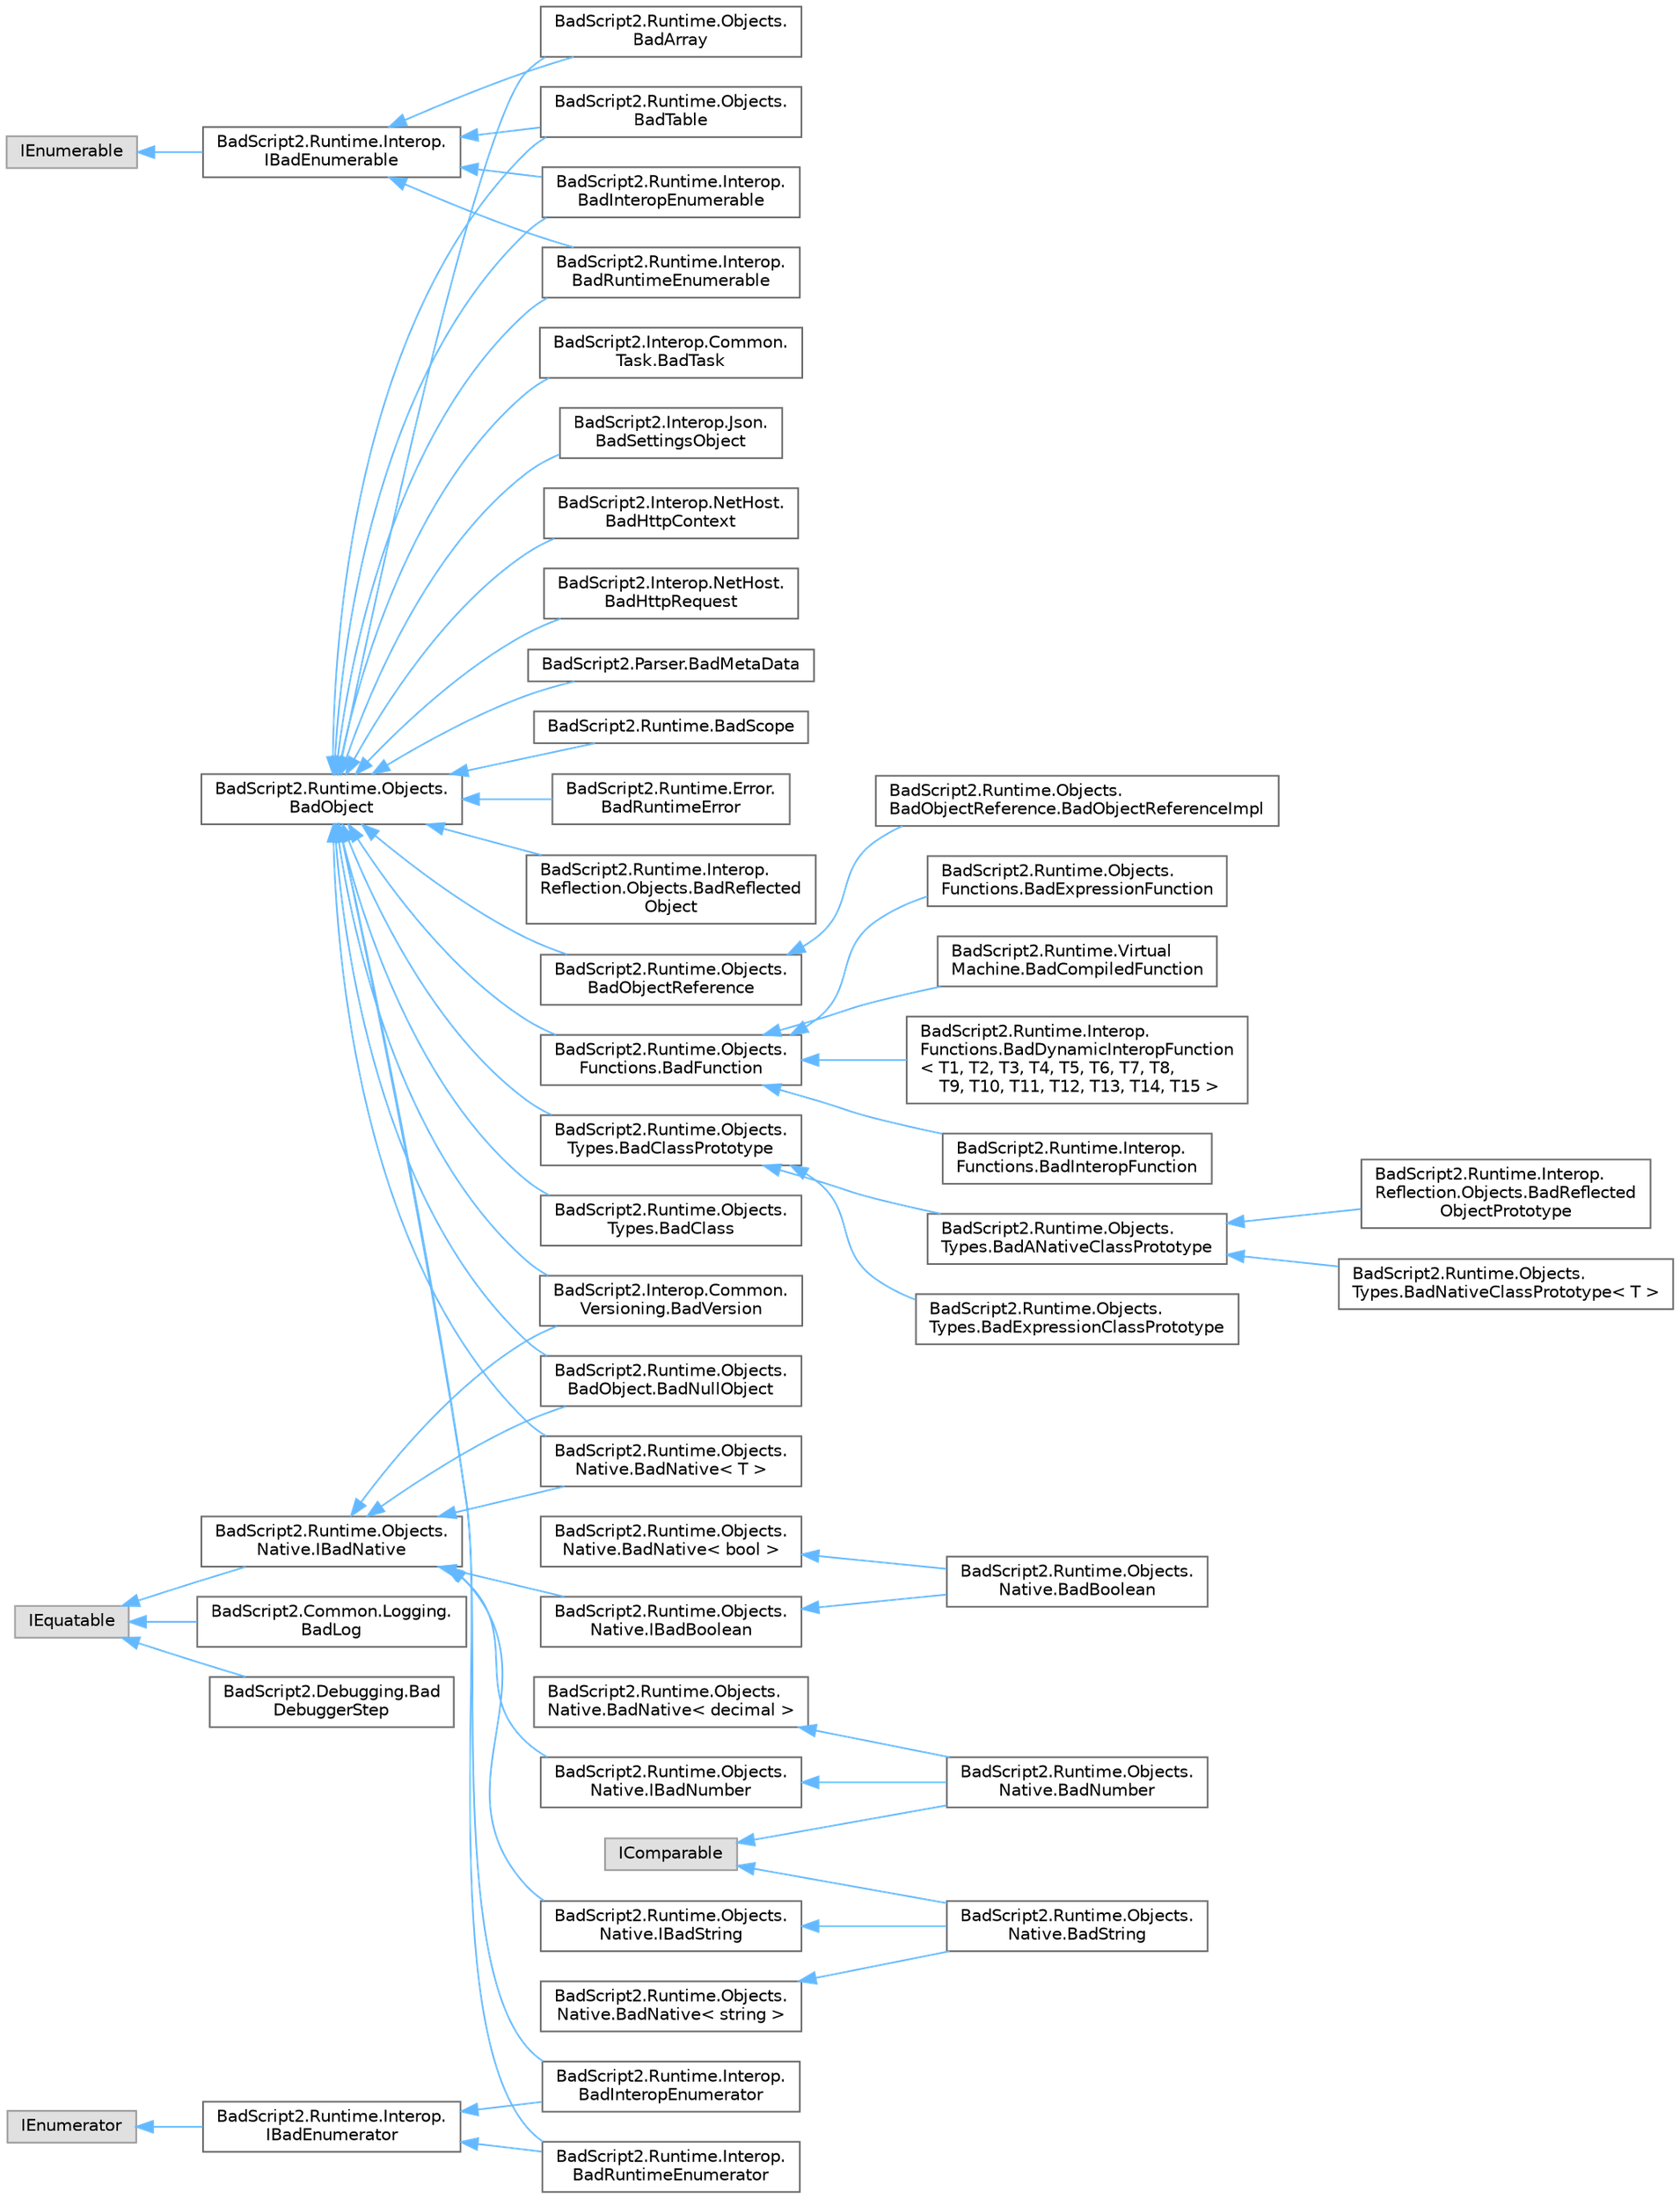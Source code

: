 digraph "Graphical Class Hierarchy"
{
 // LATEX_PDF_SIZE
  bgcolor="transparent";
  edge [fontname=Helvetica,fontsize=10,labelfontname=Helvetica,labelfontsize=10];
  node [fontname=Helvetica,fontsize=10,shape=box,height=0.2,width=0.4];
  rankdir="LR";
  Node0 [id="Node000000",label="BadScript2.Runtime.Objects.\lNative.BadNative\< bool \>",height=0.2,width=0.4,color="grey40", fillcolor="white", style="filled",URL="$class_bad_script2_1_1_runtime_1_1_objects_1_1_native_1_1_bad_native.html",tooltip=" "];
  Node0 -> Node1 [id="edge191_Node000000_Node000001",dir="back",color="steelblue1",style="solid",tooltip=" "];
  Node1 [id="Node000001",label="BadScript2.Runtime.Objects.\lNative.BadBoolean",height=0.2,width=0.4,color="grey40", fillcolor="white", style="filled",URL="$class_bad_script2_1_1_runtime_1_1_objects_1_1_native_1_1_bad_boolean.html",tooltip="Implements a Native Boolean."];
  Node41 [id="Node000041",label="BadScript2.Runtime.Objects.\lNative.BadNative\< decimal \>",height=0.2,width=0.4,color="grey40", fillcolor="white", style="filled",URL="$class_bad_script2_1_1_runtime_1_1_objects_1_1_native_1_1_bad_native.html",tooltip=" "];
  Node41 -> Node40 [id="edge192_Node000041_Node000040",dir="back",color="steelblue1",style="solid",tooltip=" "];
  Node40 [id="Node000040",label="BadScript2.Runtime.Objects.\lNative.BadNumber",height=0.2,width=0.4,color="grey40", fillcolor="white", style="filled",URL="$class_bad_script2_1_1_runtime_1_1_objects_1_1_native_1_1_bad_number.html",tooltip="Implements a Native Number."];
  Node44 [id="Node000044",label="BadScript2.Runtime.Objects.\lNative.BadNative\< string \>",height=0.2,width=0.4,color="grey40", fillcolor="white", style="filled",URL="$class_bad_script2_1_1_runtime_1_1_objects_1_1_native_1_1_bad_native.html",tooltip=" "];
  Node44 -> Node43 [id="edge193_Node000044_Node000043",dir="back",color="steelblue1",style="solid",tooltip=" "];
  Node43 [id="Node000043",label="BadScript2.Runtime.Objects.\lNative.BadString",height=0.2,width=0.4,color="grey40", fillcolor="white", style="filled",URL="$class_bad_script2_1_1_runtime_1_1_objects_1_1_native_1_1_bad_string.html",tooltip="Implements a Native String."];
  Node5 [id="Node000005",label="BadScript2.Runtime.Objects.\lBadObject",height=0.2,width=0.4,color="grey40", fillcolor="white", style="filled",URL="$class_bad_script2_1_1_runtime_1_1_objects_1_1_bad_object.html",tooltip=" "];
  Node5 -> Node6 [id="edge194_Node000005_Node000006",dir="back",color="steelblue1",style="solid",tooltip=" "];
  Node6 [id="Node000006",label="BadScript2.Interop.Common.\lTask.BadTask",height=0.2,width=0.4,color="grey40", fillcolor="white", style="filled",URL="$class_bad_script2_1_1_interop_1_1_common_1_1_task_1_1_bad_task.html",tooltip="Implements a Task Object."];
  Node5 -> Node4 [id="edge195_Node000005_Node000004",dir="back",color="steelblue1",style="solid",tooltip=" "];
  Node4 [id="Node000004",label="BadScript2.Interop.Common.\lVersioning.BadVersion",height=0.2,width=0.4,color="grey40", fillcolor="white", style="filled",URL="$class_bad_script2_1_1_interop_1_1_common_1_1_versioning_1_1_bad_version.html",tooltip="Implements a Version Object."];
  Node5 -> Node7 [id="edge196_Node000005_Node000007",dir="back",color="steelblue1",style="solid",tooltip=" "];
  Node7 [id="Node000007",label="BadScript2.Interop.Json.\lBadSettingsObject",height=0.2,width=0.4,color="grey40", fillcolor="white", style="filled",URL="$class_bad_script2_1_1_interop_1_1_json_1_1_bad_settings_object.html",tooltip="Implements a Settings Object Wrapper."];
  Node5 -> Node8 [id="edge197_Node000005_Node000008",dir="back",color="steelblue1",style="solid",tooltip=" "];
  Node8 [id="Node000008",label="BadScript2.Interop.NetHost.\lBadHttpContext",height=0.2,width=0.4,color="grey40", fillcolor="white", style="filled",URL="$class_bad_script2_1_1_interop_1_1_net_host_1_1_bad_http_context.html",tooltip=" "];
  Node5 -> Node9 [id="edge198_Node000005_Node000009",dir="back",color="steelblue1",style="solid",tooltip=" "];
  Node9 [id="Node000009",label="BadScript2.Interop.NetHost.\lBadHttpRequest",height=0.2,width=0.4,color="grey40", fillcolor="white", style="filled",URL="$class_bad_script2_1_1_interop_1_1_net_host_1_1_bad_http_request.html",tooltip=" "];
  Node5 -> Node10 [id="edge199_Node000005_Node000010",dir="back",color="steelblue1",style="solid",tooltip=" "];
  Node10 [id="Node000010",label="BadScript2.Parser.BadMetaData",height=0.2,width=0.4,color="grey40", fillcolor="white", style="filled",URL="$class_bad_script2_1_1_parser_1_1_bad_meta_data.html",tooltip=" "];
  Node5 -> Node11 [id="edge200_Node000005_Node000011",dir="back",color="steelblue1",style="solid",tooltip=" "];
  Node11 [id="Node000011",label="BadScript2.Runtime.BadScope",height=0.2,width=0.4,color="grey40", fillcolor="white", style="filled",URL="$class_bad_script2_1_1_runtime_1_1_bad_scope.html",tooltip="Implements the Scope for the Script Engine."];
  Node5 -> Node12 [id="edge201_Node000005_Node000012",dir="back",color="steelblue1",style="solid",tooltip=" "];
  Node12 [id="Node000012",label="BadScript2.Runtime.Error.\lBadRuntimeError",height=0.2,width=0.4,color="grey40", fillcolor="white", style="filled",URL="$class_bad_script2_1_1_runtime_1_1_error_1_1_bad_runtime_error.html",tooltip="Implements the Error Object Type."];
  Node5 -> Node13 [id="edge202_Node000005_Node000013",dir="back",color="steelblue1",style="solid",tooltip=" "];
  Node13 [id="Node000013",label="BadScript2.Runtime.Interop.\lBadInteropEnumerable",height=0.2,width=0.4,color="grey40", fillcolor="white", style="filled",URL="$class_bad_script2_1_1_runtime_1_1_interop_1_1_bad_interop_enumerable.html",tooltip=" "];
  Node5 -> Node19 [id="edge203_Node000005_Node000019",dir="back",color="steelblue1",style="solid",tooltip=" "];
  Node19 [id="Node000019",label="BadScript2.Runtime.Interop.\lBadInteropEnumerator",height=0.2,width=0.4,color="grey40", fillcolor="white", style="filled",URL="$class_bad_script2_1_1_runtime_1_1_interop_1_1_bad_interop_enumerator.html",tooltip="Implements a simple wrapper for C# IEnumerators to be used in BS2."];
  Node5 -> Node15 [id="edge204_Node000005_Node000015",dir="back",color="steelblue1",style="solid",tooltip=" "];
  Node15 [id="Node000015",label="BadScript2.Runtime.Interop.\lBadRuntimeEnumerable",height=0.2,width=0.4,color="grey40", fillcolor="white", style="filled",URL="$class_bad_script2_1_1_runtime_1_1_interop_1_1_bad_runtime_enumerable.html",tooltip=" "];
  Node5 -> Node21 [id="edge205_Node000005_Node000021",dir="back",color="steelblue1",style="solid",tooltip=" "];
  Node21 [id="Node000021",label="BadScript2.Runtime.Interop.\lBadRuntimeEnumerator",height=0.2,width=0.4,color="grey40", fillcolor="white", style="filled",URL="$class_bad_script2_1_1_runtime_1_1_interop_1_1_bad_runtime_enumerator.html",tooltip=" "];
  Node5 -> Node23 [id="edge206_Node000005_Node000023",dir="back",color="steelblue1",style="solid",tooltip=" "];
  Node23 [id="Node000023",label="BadScript2.Runtime.Interop.\lReflection.Objects.BadReflected\lObject",height=0.2,width=0.4,color="grey40", fillcolor="white", style="filled",URL="$class_bad_script2_1_1_runtime_1_1_interop_1_1_reflection_1_1_objects_1_1_bad_reflected_object.html",tooltip=" "];
  Node5 -> Node16 [id="edge207_Node000005_Node000016",dir="back",color="steelblue1",style="solid",tooltip=" "];
  Node16 [id="Node000016",label="BadScript2.Runtime.Objects.\lBadArray",height=0.2,width=0.4,color="grey40", fillcolor="white", style="filled",URL="$class_bad_script2_1_1_runtime_1_1_objects_1_1_bad_array.html",tooltip="Implements a Dynamic List/Array for the BadScript Language."];
  Node5 -> Node24 [id="edge208_Node000005_Node000024",dir="back",color="steelblue1",style="solid",tooltip=" "];
  Node24 [id="Node000024",label="BadScript2.Runtime.Objects.\lBadObject.BadNullObject",height=0.2,width=0.4,color="grey40", fillcolor="white", style="filled",URL="$class_bad_script2_1_1_runtime_1_1_objects_1_1_bad_object_1_1_bad_null_object.html",tooltip="Implementation for the null-value."];
  Node5 -> Node25 [id="edge209_Node000005_Node000025",dir="back",color="steelblue1",style="solid",tooltip=" "];
  Node25 [id="Node000025",label="BadScript2.Runtime.Objects.\lBadObjectReference",height=0.2,width=0.4,color="grey40", fillcolor="white", style="filled",URL="$class_bad_script2_1_1_runtime_1_1_objects_1_1_bad_object_reference.html",tooltip="Implements the base functionality for a BadScript Reference."];
  Node25 -> Node26 [id="edge210_Node000025_Node000026",dir="back",color="steelblue1",style="solid",tooltip=" "];
  Node26 [id="Node000026",label="BadScript2.Runtime.Objects.\lBadObjectReference.BadObjectReferenceImpl",height=0.2,width=0.4,color="grey40", fillcolor="white", style="filled",URL="$class_bad_script2_1_1_runtime_1_1_objects_1_1_bad_object_reference_1_1_bad_object_reference_impl.html",tooltip="Implements a Reference Object."];
  Node5 -> Node17 [id="edge211_Node000005_Node000017",dir="back",color="steelblue1",style="solid",tooltip=" "];
  Node17 [id="Node000017",label="BadScript2.Runtime.Objects.\lBadTable",height=0.2,width=0.4,color="grey40", fillcolor="white", style="filled",URL="$class_bad_script2_1_1_runtime_1_1_objects_1_1_bad_table.html",tooltip="Implements a Table Structure for the BadScript Language."];
  Node5 -> Node27 [id="edge212_Node000005_Node000027",dir="back",color="steelblue1",style="solid",tooltip=" "];
  Node27 [id="Node000027",label="BadScript2.Runtime.Objects.\lFunctions.BadFunction",height=0.2,width=0.4,color="grey40", fillcolor="white", style="filled",URL="$class_bad_script2_1_1_runtime_1_1_objects_1_1_functions_1_1_bad_function.html",tooltip="Implements a function that can be called from the script."];
  Node27 -> Node28 [id="edge213_Node000027_Node000028",dir="back",color="steelblue1",style="solid",tooltip=" "];
  Node28 [id="Node000028",label="BadScript2.Runtime.Interop.\lFunctions.BadDynamicInteropFunction\l\< T1, T2, T3, T4, T5, T6, T7, T8,\l T9, T10, T11, T12, T13, T14, T15 \>",height=0.2,width=0.4,color="grey40", fillcolor="white", style="filled",URL="$class_bad_script2_1_1_runtime_1_1_interop_1_1_functions_1_1_bad_dynamic_interop_function.html",tooltip=" "];
  Node27 -> Node29 [id="edge214_Node000027_Node000029",dir="back",color="steelblue1",style="solid",tooltip=" "];
  Node29 [id="Node000029",label="BadScript2.Runtime.Interop.\lFunctions.BadInteropFunction",height=0.2,width=0.4,color="grey40", fillcolor="white", style="filled",URL="$class_bad_script2_1_1_runtime_1_1_interop_1_1_functions_1_1_bad_interop_function.html",tooltip=" "];
  Node27 -> Node30 [id="edge215_Node000027_Node000030",dir="back",color="steelblue1",style="solid",tooltip=" "];
  Node30 [id="Node000030",label="BadScript2.Runtime.Objects.\lFunctions.BadExpressionFunction",height=0.2,width=0.4,color="grey40", fillcolor="white", style="filled",URL="$class_bad_script2_1_1_runtime_1_1_objects_1_1_functions_1_1_bad_expression_function.html",tooltip="The Expression Function Implementation used if a function gets defined in the Source Code."];
  Node27 -> Node31 [id="edge216_Node000027_Node000031",dir="back",color="steelblue1",style="solid",tooltip=" "];
  Node31 [id="Node000031",label="BadScript2.Runtime.Virtual\lMachine.BadCompiledFunction",height=0.2,width=0.4,color="grey40", fillcolor="white", style="filled",URL="$class_bad_script2_1_1_runtime_1_1_virtual_machine_1_1_bad_compiled_function.html",tooltip=" "];
  Node5 -> Node32 [id="edge217_Node000005_Node000032",dir="back",color="steelblue1",style="solid",tooltip=" "];
  Node32 [id="Node000032",label="BadScript2.Runtime.Objects.\lNative.BadNative\< T \>",height=0.2,width=0.4,color="grey40", fillcolor="white", style="filled",URL="$class_bad_script2_1_1_runtime_1_1_objects_1_1_native_1_1_bad_native.html",tooltip="Implements a Native Type."];
  Node5 -> Node33 [id="edge218_Node000005_Node000033",dir="back",color="steelblue1",style="solid",tooltip=" "];
  Node33 [id="Node000033",label="BadScript2.Runtime.Objects.\lTypes.BadClass",height=0.2,width=0.4,color="grey40", fillcolor="white", style="filled",URL="$class_bad_script2_1_1_runtime_1_1_objects_1_1_types_1_1_bad_class.html",tooltip="Implements a Type Instance in the BadScript Language."];
  Node5 -> Node34 [id="edge219_Node000005_Node000034",dir="back",color="steelblue1",style="solid",tooltip=" "];
  Node34 [id="Node000034",label="BadScript2.Runtime.Objects.\lTypes.BadClassPrototype",height=0.2,width=0.4,color="grey40", fillcolor="white", style="filled",URL="$class_bad_script2_1_1_runtime_1_1_objects_1_1_types_1_1_bad_class_prototype.html",tooltip="Implements a Class Prototype for the BadScript Language."];
  Node34 -> Node35 [id="edge220_Node000034_Node000035",dir="back",color="steelblue1",style="solid",tooltip=" "];
  Node35 [id="Node000035",label="BadScript2.Runtime.Objects.\lTypes.BadANativeClassPrototype",height=0.2,width=0.4,color="grey40", fillcolor="white", style="filled",URL="$class_bad_script2_1_1_runtime_1_1_objects_1_1_types_1_1_bad_a_native_class_prototype.html",tooltip="Implements a Native Class Prototype."];
  Node35 -> Node36 [id="edge221_Node000035_Node000036",dir="back",color="steelblue1",style="solid",tooltip=" "];
  Node36 [id="Node000036",label="BadScript2.Runtime.Interop.\lReflection.Objects.BadReflected\lObjectPrototype",height=0.2,width=0.4,color="grey40", fillcolor="white", style="filled",URL="$class_bad_script2_1_1_runtime_1_1_interop_1_1_reflection_1_1_objects_1_1_bad_reflected_object_prototype.html",tooltip=" "];
  Node35 -> Node37 [id="edge222_Node000035_Node000037",dir="back",color="steelblue1",style="solid",tooltip=" "];
  Node37 [id="Node000037",label="BadScript2.Runtime.Objects.\lTypes.BadNativeClassPrototype\< T \>",height=0.2,width=0.4,color="grey40", fillcolor="white", style="filled",URL="$class_bad_script2_1_1_runtime_1_1_objects_1_1_types_1_1_bad_native_class_prototype.html",tooltip="Implements a Native Class Prototype."];
  Node34 -> Node38 [id="edge223_Node000034_Node000038",dir="back",color="steelblue1",style="solid",tooltip=" "];
  Node38 [id="Node000038",label="BadScript2.Runtime.Objects.\lTypes.BadExpressionClassPrototype",height=0.2,width=0.4,color="grey40", fillcolor="white", style="filled",URL="$class_bad_script2_1_1_runtime_1_1_objects_1_1_types_1_1_bad_expression_class_prototype.html",tooltip="Implements a Class Prototype created from Bad Expressions(e.g. Source Code)"];
  Node42 [id="Node000042",label="IComparable",height=0.2,width=0.4,color="grey60", fillcolor="#E0E0E0", style="filled",tooltip=" "];
  Node42 -> Node40 [id="edge224_Node000042_Node000040",dir="back",color="steelblue1",style="solid",tooltip=" "];
  Node42 -> Node43 [id="edge225_Node000042_Node000043",dir="back",color="steelblue1",style="solid",tooltip=" "];
  Node18 [id="Node000018",label="IEnumerable",height=0.2,width=0.4,color="grey60", fillcolor="#E0E0E0", style="filled",tooltip=" "];
  Node18 -> Node14 [id="edge226_Node000018_Node000014",dir="back",color="steelblue1",style="solid",tooltip=" "];
  Node14 [id="Node000014",label="BadScript2.Runtime.Interop.\lIBadEnumerable",height=0.2,width=0.4,color="grey40", fillcolor="white", style="filled",URL="$interface_bad_script2_1_1_runtime_1_1_interop_1_1_i_bad_enumerable.html",tooltip=" "];
  Node14 -> Node13 [id="edge227_Node000014_Node000013",dir="back",color="steelblue1",style="solid",tooltip=" "];
  Node14 -> Node15 [id="edge228_Node000014_Node000015",dir="back",color="steelblue1",style="solid",tooltip=" "];
  Node14 -> Node16 [id="edge229_Node000014_Node000016",dir="back",color="steelblue1",style="solid",tooltip=" "];
  Node14 -> Node17 [id="edge230_Node000014_Node000017",dir="back",color="steelblue1",style="solid",tooltip=" "];
  Node22 [id="Node000022",label="IEnumerator",height=0.2,width=0.4,color="grey60", fillcolor="#E0E0E0", style="filled",tooltip=" "];
  Node22 -> Node20 [id="edge231_Node000022_Node000020",dir="back",color="steelblue1",style="solid",tooltip=" "];
  Node20 [id="Node000020",label="BadScript2.Runtime.Interop.\lIBadEnumerator",height=0.2,width=0.4,color="grey40", fillcolor="white", style="filled",URL="$interface_bad_script2_1_1_runtime_1_1_interop_1_1_i_bad_enumerator.html",tooltip=" "];
  Node20 -> Node19 [id="edge232_Node000020_Node000019",dir="back",color="steelblue1",style="solid",tooltip=" "];
  Node20 -> Node21 [id="edge233_Node000020_Node000021",dir="back",color="steelblue1",style="solid",tooltip=" "];
  Node46 [id="Node000046",label="IEquatable",height=0.2,width=0.4,color="grey60", fillcolor="#E0E0E0", style="filled",tooltip=" "];
  Node46 -> Node47 [id="edge234_Node000046_Node000047",dir="back",color="steelblue1",style="solid",tooltip=" "];
  Node47 [id="Node000047",label="BadScript2.Common.Logging.\lBadLog",height=0.2,width=0.4,color="grey40", fillcolor="white", style="filled",URL="$struct_bad_script2_1_1_common_1_1_logging_1_1_bad_log.html",tooltip="Represents a Log Message."];
  Node46 -> Node48 [id="edge235_Node000046_Node000048",dir="back",color="steelblue1",style="solid",tooltip=" "];
  Node48 [id="Node000048",label="BadScript2.Debugging.Bad\lDebuggerStep",height=0.2,width=0.4,color="grey40", fillcolor="white", style="filled",URL="$struct_bad_script2_1_1_debugging_1_1_bad_debugger_step.html",tooltip="Represents a Debugging Step."];
  Node46 -> Node3 [id="edge236_Node000046_Node000003",dir="back",color="steelblue1",style="solid",tooltip=" "];
  Node3 [id="Node000003",label="BadScript2.Runtime.Objects.\lNative.IBadNative",height=0.2,width=0.4,color="grey40", fillcolor="white", style="filled",URL="$interface_bad_script2_1_1_runtime_1_1_objects_1_1_native_1_1_i_bad_native.html",tooltip="Defines properties for Native Types."];
  Node3 -> Node4 [id="edge237_Node000003_Node000004",dir="back",color="steelblue1",style="solid",tooltip=" "];
  Node3 -> Node24 [id="edge238_Node000003_Node000024",dir="back",color="steelblue1",style="solid",tooltip=" "];
  Node3 -> Node32 [id="edge239_Node000003_Node000032",dir="back",color="steelblue1",style="solid",tooltip=" "];
  Node3 -> Node2 [id="edge240_Node000003_Node000002",dir="back",color="steelblue1",style="solid",tooltip=" "];
  Node2 [id="Node000002",label="BadScript2.Runtime.Objects.\lNative.IBadBoolean",height=0.2,width=0.4,color="grey40", fillcolor="white", style="filled",URL="$interface_bad_script2_1_1_runtime_1_1_objects_1_1_native_1_1_i_bad_boolean.html",tooltip="Implements the Interface for Native Boolean."];
  Node2 -> Node1 [id="edge241_Node000002_Node000001",dir="back",color="steelblue1",style="solid",tooltip=" "];
  Node3 -> Node39 [id="edge242_Node000003_Node000039",dir="back",color="steelblue1",style="solid",tooltip=" "];
  Node39 [id="Node000039",label="BadScript2.Runtime.Objects.\lNative.IBadNumber",height=0.2,width=0.4,color="grey40", fillcolor="white", style="filled",URL="$interface_bad_script2_1_1_runtime_1_1_objects_1_1_native_1_1_i_bad_number.html",tooltip="Implements the Interface for Native Numbers."];
  Node39 -> Node40 [id="edge243_Node000039_Node000040",dir="back",color="steelblue1",style="solid",tooltip=" "];
  Node3 -> Node45 [id="edge244_Node000003_Node000045",dir="back",color="steelblue1",style="solid",tooltip=" "];
  Node45 [id="Node000045",label="BadScript2.Runtime.Objects.\lNative.IBadString",height=0.2,width=0.4,color="grey40", fillcolor="white", style="filled",URL="$interface_bad_script2_1_1_runtime_1_1_objects_1_1_native_1_1_i_bad_string.html",tooltip="Implements the Interface for Native Strings."];
  Node45 -> Node43 [id="edge245_Node000045_Node000043",dir="back",color="steelblue1",style="solid",tooltip=" "];
}
